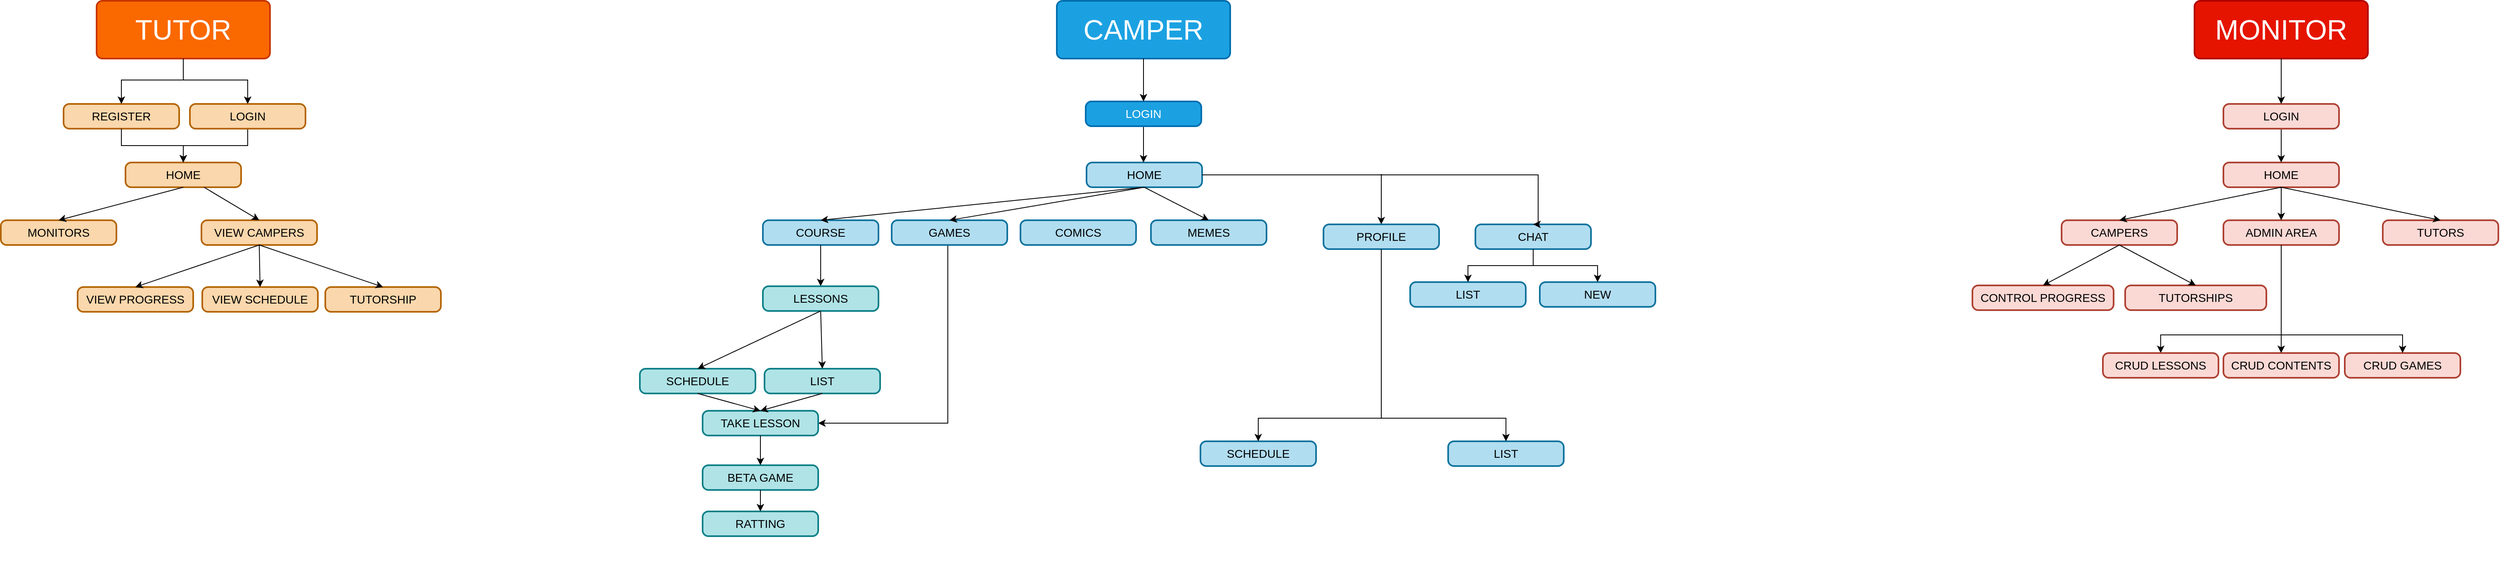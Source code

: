 <mxfile version="13.9.2" type="github">
  <diagram name="Page-1" id="edf60f1a-56cd-e834-aa8a-f176f3a09ee4">
    <mxGraphModel dx="2090" dy="1923" grid="0" gridSize="10" guides="1" tooltips="1" connect="1" arrows="1" fold="1" page="1" pageScale="1" pageWidth="1100" pageHeight="850" background="#ffffff" math="0" shadow="0">
      <root>
        <mxCell id="0" />
        <mxCell id="1" parent="0" />
        <mxCell id="YypiUaQU-NmCMD16whfk-33" value="" style="group" parent="1" vertex="1" connectable="0">
          <mxGeometry x="815" y="104" width="1378" height="706" as="geometry" />
        </mxCell>
        <mxCell id="gXM7lQSjL1Jpcok_i52--74" style="edgeStyle=none;rounded=0;orthogonalLoop=1;jettySize=auto;html=1;exitX=0.5;exitY=1;exitDx=0;exitDy=0;entryX=1;entryY=0.5;entryDx=0;entryDy=0;" parent="YypiUaQU-NmCMD16whfk-33" target="gXM7lQSjL1Jpcok_i52--70" edge="1">
          <mxGeometry relative="1" as="geometry">
            <mxPoint x="576" y="586" as="targetPoint" />
            <mxPoint x="373.0" y="296" as="sourcePoint" />
            <Array as="points">
              <mxPoint x="373" y="512" />
            </Array>
          </mxGeometry>
        </mxCell>
        <mxCell id="gXM7lQSjL1Jpcok_i52--50" value="&lt;span style=&quot;font-size: 14px&quot;&gt;GAMES&lt;/span&gt;" style="rounded=1;whiteSpace=wrap;html=1;absoluteArcSize=1;arcSize=14;strokeWidth=2;fillColor=#b1ddf0;strokeColor=#10739e;" parent="YypiUaQU-NmCMD16whfk-33" vertex="1">
          <mxGeometry x="305" y="266" width="140" height="30" as="geometry" />
        </mxCell>
        <mxCell id="gXM7lQSjL1Jpcok_i52--34" value="&lt;font style=&quot;font-size: 34px&quot;&gt;CAMPER&lt;/font&gt;" style="rounded=1;whiteSpace=wrap;html=1;absoluteArcSize=1;arcSize=14;strokeWidth=2;fillColor=#1ba1e2;strokeColor=#006EAF;fontColor=#ffffff;" parent="YypiUaQU-NmCMD16whfk-33" vertex="1">
          <mxGeometry x="505" width="210" height="70" as="geometry" />
        </mxCell>
        <mxCell id="gXM7lQSjL1Jpcok_i52--51" style="rounded=0;orthogonalLoop=1;jettySize=auto;elbow=vertical;html=1;exitX=0.5;exitY=1;exitDx=0;exitDy=0;entryX=0.5;entryY=0;entryDx=0;entryDy=0;" parent="YypiUaQU-NmCMD16whfk-33" source="gXM7lQSjL1Jpcok_i52--40" target="gXM7lQSjL1Jpcok_i52--50" edge="1">
          <mxGeometry relative="1" as="geometry" />
        </mxCell>
        <mxCell id="gXM7lQSjL1Jpcok_i52--54" style="edgeStyle=none;rounded=0;orthogonalLoop=1;jettySize=auto;html=1;entryX=0.5;entryY=0;entryDx=0;entryDy=0;" parent="YypiUaQU-NmCMD16whfk-33" target="gXM7lQSjL1Jpcok_i52--53" edge="1">
          <mxGeometry relative="1" as="geometry">
            <mxPoint x="898" y="210" as="sourcePoint" />
          </mxGeometry>
        </mxCell>
        <mxCell id="gXM7lQSjL1Jpcok_i52--40" value="&lt;span style=&quot;font-size: 14px&quot;&gt;HOME&lt;/span&gt;" style="rounded=1;whiteSpace=wrap;html=1;absoluteArcSize=1;arcSize=14;strokeWidth=2;verticalAlign=middle;fillColor=#b1ddf0;strokeColor=#10739e;" parent="YypiUaQU-NmCMD16whfk-33" vertex="1">
          <mxGeometry x="541" y="196" width="140" height="30" as="geometry" />
        </mxCell>
        <mxCell id="gXM7lQSjL1Jpcok_i52--43" value="&lt;span style=&quot;font-size: 14px&quot;&gt;MEMES&lt;/span&gt;" style="rounded=1;whiteSpace=wrap;html=1;absoluteArcSize=1;arcSize=14;strokeWidth=2;verticalAlign=middle;fillColor=#b1ddf0;strokeColor=#10739e;" parent="YypiUaQU-NmCMD16whfk-33" vertex="1">
          <mxGeometry x="619" y="266" width="140" height="30" as="geometry" />
        </mxCell>
        <mxCell id="gXM7lQSjL1Jpcok_i52--37" style="edgeStyle=none;rounded=0;orthogonalLoop=1;jettySize=auto;html=1;entryX=0.5;entryY=0;entryDx=0;entryDy=0;exitX=0.5;exitY=1;exitDx=0;exitDy=0;" parent="YypiUaQU-NmCMD16whfk-33" source="gXM7lQSjL1Jpcok_i52--40" target="gXM7lQSjL1Jpcok_i52--43" edge="1">
          <mxGeometry relative="1" as="geometry" />
        </mxCell>
        <mxCell id="gXM7lQSjL1Jpcok_i52--48" style="edgeStyle=elbowEdgeStyle;rounded=0;orthogonalLoop=1;jettySize=auto;elbow=vertical;html=1;exitX=0.5;exitY=1;exitDx=0;exitDy=0;" parent="YypiUaQU-NmCMD16whfk-33" source="gXM7lQSjL1Jpcok_i52--49" edge="1">
          <mxGeometry relative="1" as="geometry">
            <mxPoint x="610" y="196" as="targetPoint" />
          </mxGeometry>
        </mxCell>
        <mxCell id="gXM7lQSjL1Jpcok_i52--49" value="&lt;font style=&quot;font-size: 14px&quot;&gt;LOGIN&lt;/font&gt;" style="rounded=1;whiteSpace=wrap;html=1;absoluteArcSize=1;arcSize=14;strokeWidth=2;fillColor=#1ba1e2;strokeColor=#006EAF;fontColor=#ffffff;" parent="YypiUaQU-NmCMD16whfk-33" vertex="1">
          <mxGeometry x="540" y="122" width="140" height="30" as="geometry" />
        </mxCell>
        <mxCell id="gXM7lQSjL1Jpcok_i52--33" style="edgeStyle=elbowEdgeStyle;rounded=0;orthogonalLoop=1;jettySize=auto;elbow=vertical;html=1;exitX=0.5;exitY=1;exitDx=0;exitDy=0;" parent="YypiUaQU-NmCMD16whfk-33" source="gXM7lQSjL1Jpcok_i52--34" target="gXM7lQSjL1Jpcok_i52--49" edge="1">
          <mxGeometry relative="1" as="geometry">
            <Array as="points">
              <mxPoint x="690" y="96" />
              <mxPoint x="650" y="96" />
              <mxPoint x="640" y="96" />
            </Array>
          </mxGeometry>
        </mxCell>
        <mxCell id="gXM7lQSjL1Jpcok_i52--53" value="&lt;span style=&quot;font-size: 14px&quot;&gt;PROFILE&lt;/span&gt;" style="rounded=1;whiteSpace=wrap;html=1;absoluteArcSize=1;arcSize=14;strokeWidth=2;fillColor=#b1ddf0;strokeColor=#10739e;" parent="YypiUaQU-NmCMD16whfk-33" vertex="1">
          <mxGeometry x="828" y="271.0" width="140" height="30" as="geometry" />
        </mxCell>
        <mxCell id="gXM7lQSjL1Jpcok_i52--65" value="&lt;span style=&quot;font-size: 14px&quot;&gt;SCHEDULE&lt;/span&gt;" style="rounded=1;whiteSpace=wrap;html=1;absoluteArcSize=1;arcSize=14;strokeWidth=2;fillColor=#b0e3e6;strokeColor=#0e8088;" parent="YypiUaQU-NmCMD16whfk-33" vertex="1">
          <mxGeometry y="446" width="140" height="30" as="geometry" />
        </mxCell>
        <mxCell id="gXM7lQSjL1Jpcok_i52--66" value="&lt;span style=&quot;font-size: 14px&quot;&gt;LIST&lt;/span&gt;" style="rounded=1;whiteSpace=wrap;html=1;absoluteArcSize=1;arcSize=14;strokeWidth=2;fillColor=#b0e3e6;strokeColor=#0e8088;" parent="YypiUaQU-NmCMD16whfk-33" vertex="1">
          <mxGeometry x="151" y="446" width="140" height="30" as="geometry" />
        </mxCell>
        <mxCell id="gXM7lQSjL1Jpcok_i52--69" style="edgeStyle=none;rounded=0;orthogonalLoop=1;jettySize=auto;html=1;exitX=0.5;exitY=1;exitDx=0;exitDy=0;entryX=0.5;entryY=0;entryDx=0;entryDy=0;" parent="YypiUaQU-NmCMD16whfk-33" source="gXM7lQSjL1Jpcok_i52--87" target="gXM7lQSjL1Jpcok_i52--66" edge="1">
          <mxGeometry relative="1" as="geometry" />
        </mxCell>
        <mxCell id="gXM7lQSjL1Jpcok_i52--67" value="&lt;span style=&quot;font-size: 14px&quot;&gt;COURSE&lt;/span&gt;" style="rounded=1;whiteSpace=wrap;html=1;absoluteArcSize=1;arcSize=14;strokeWidth=2;verticalAlign=middle;fillColor=#b1ddf0;strokeColor=#10739e;" parent="YypiUaQU-NmCMD16whfk-33" vertex="1">
          <mxGeometry x="149" y="266" width="140" height="30" as="geometry" />
        </mxCell>
        <mxCell id="gXM7lQSjL1Jpcok_i52--68" style="edgeStyle=none;rounded=0;orthogonalLoop=1;jettySize=auto;html=1;exitX=0.5;exitY=1;exitDx=0;exitDy=0;entryX=0.5;entryY=0;entryDx=0;entryDy=0;" parent="YypiUaQU-NmCMD16whfk-33" source="gXM7lQSjL1Jpcok_i52--40" target="gXM7lQSjL1Jpcok_i52--67" edge="1">
          <mxGeometry relative="1" as="geometry" />
        </mxCell>
        <mxCell id="gXM7lQSjL1Jpcok_i52--70" value="&lt;span style=&quot;font-size: 14px&quot;&gt;TAKE LESSON&lt;/span&gt;" style="rounded=1;whiteSpace=wrap;html=1;absoluteArcSize=1;arcSize=14;strokeWidth=2;fillColor=#b0e3e6;strokeColor=#0e8088;" parent="YypiUaQU-NmCMD16whfk-33" vertex="1">
          <mxGeometry x="76" y="497" width="140" height="30" as="geometry" />
        </mxCell>
        <mxCell id="gXM7lQSjL1Jpcok_i52--71" style="edgeStyle=none;rounded=0;orthogonalLoop=1;jettySize=auto;html=1;exitX=0.5;exitY=1;exitDx=0;exitDy=0;entryX=0.5;entryY=0;entryDx=0;entryDy=0;" parent="YypiUaQU-NmCMD16whfk-33" source="gXM7lQSjL1Jpcok_i52--65" target="gXM7lQSjL1Jpcok_i52--70" edge="1">
          <mxGeometry relative="1" as="geometry" />
        </mxCell>
        <mxCell id="gXM7lQSjL1Jpcok_i52--72" style="edgeStyle=none;rounded=0;orthogonalLoop=1;jettySize=auto;html=1;exitX=0.5;exitY=1;exitDx=0;exitDy=0;entryX=0.5;entryY=0;entryDx=0;entryDy=0;" parent="YypiUaQU-NmCMD16whfk-33" source="gXM7lQSjL1Jpcok_i52--66" target="gXM7lQSjL1Jpcok_i52--70" edge="1">
          <mxGeometry relative="1" as="geometry" />
        </mxCell>
        <mxCell id="gXM7lQSjL1Jpcok_i52--77" value="&lt;span style=&quot;font-size: 14px&quot;&gt;BETA GAME&lt;/span&gt;" style="rounded=1;whiteSpace=wrap;html=1;absoluteArcSize=1;arcSize=14;strokeWidth=2;fillColor=#b0e3e6;strokeColor=#0e8088;" parent="YypiUaQU-NmCMD16whfk-33" vertex="1">
          <mxGeometry x="76" y="563" width="140" height="30" as="geometry" />
        </mxCell>
        <mxCell id="gXM7lQSjL1Jpcok_i52--78" style="edgeStyle=none;rounded=0;orthogonalLoop=1;jettySize=auto;html=1;exitX=0.5;exitY=1;exitDx=0;exitDy=0;entryX=0.5;entryY=0;entryDx=0;entryDy=0;" parent="YypiUaQU-NmCMD16whfk-33" source="gXM7lQSjL1Jpcok_i52--70" target="gXM7lQSjL1Jpcok_i52--77" edge="1">
          <mxGeometry relative="1" as="geometry" />
        </mxCell>
        <mxCell id="gXM7lQSjL1Jpcok_i52--79" value="&lt;span style=&quot;font-size: 14px&quot;&gt;RATTING&lt;/span&gt;" style="rounded=1;whiteSpace=wrap;html=1;absoluteArcSize=1;arcSize=14;strokeWidth=2;fillColor=#b0e3e6;strokeColor=#0e8088;" parent="YypiUaQU-NmCMD16whfk-33" vertex="1">
          <mxGeometry x="76" y="619" width="140" height="30" as="geometry" />
        </mxCell>
        <mxCell id="gXM7lQSjL1Jpcok_i52--80" style="edgeStyle=none;rounded=0;orthogonalLoop=1;jettySize=auto;html=1;exitX=0.5;exitY=1;exitDx=0;exitDy=0;entryX=0.5;entryY=0;entryDx=0;entryDy=0;" parent="YypiUaQU-NmCMD16whfk-33" source="gXM7lQSjL1Jpcok_i52--77" target="gXM7lQSjL1Jpcok_i52--79" edge="1">
          <mxGeometry relative="1" as="geometry" />
        </mxCell>
        <mxCell id="gXM7lQSjL1Jpcok_i52--88" value="" style="edgeStyle=none;rounded=0;orthogonalLoop=1;jettySize=auto;html=1;" parent="YypiUaQU-NmCMD16whfk-33" source="gXM7lQSjL1Jpcok_i52--67" target="gXM7lQSjL1Jpcok_i52--87" edge="1">
          <mxGeometry relative="1" as="geometry" />
        </mxCell>
        <mxCell id="gXM7lQSjL1Jpcok_i52--87" value="&lt;span style=&quot;font-size: 14px&quot;&gt;LESSONS&lt;/span&gt;" style="rounded=1;whiteSpace=wrap;html=1;absoluteArcSize=1;arcSize=14;strokeWidth=2;verticalAlign=middle;fillColor=#b0e3e6;strokeColor=#0e8088;" parent="YypiUaQU-NmCMD16whfk-33" vertex="1">
          <mxGeometry x="149" y="346" width="140" height="30" as="geometry" />
        </mxCell>
        <mxCell id="gXM7lQSjL1Jpcok_i52--64" style="edgeStyle=none;rounded=0;orthogonalLoop=1;jettySize=auto;html=1;exitX=0.5;exitY=1;exitDx=0;exitDy=0;entryX=0.5;entryY=0;entryDx=0;entryDy=0;" parent="YypiUaQU-NmCMD16whfk-33" source="gXM7lQSjL1Jpcok_i52--87" target="gXM7lQSjL1Jpcok_i52--65" edge="1">
          <mxGeometry relative="1" as="geometry">
            <mxPoint x="309" y="346" as="targetPoint" />
          </mxGeometry>
        </mxCell>
        <mxCell id="gXM7lQSjL1Jpcok_i52--94" value="&lt;span style=&quot;font-size: 14px&quot;&gt;COMICS&lt;/span&gt;" style="rounded=1;whiteSpace=wrap;html=1;absoluteArcSize=1;arcSize=14;strokeWidth=2;fillColor=#b1ddf0;strokeColor=#10739e;" parent="YypiUaQU-NmCMD16whfk-33" vertex="1">
          <mxGeometry x="461" y="266" width="140" height="30" as="geometry" />
        </mxCell>
        <mxCell id="gXM7lQSjL1Jpcok_i52--111" value="&lt;span style=&quot;font-size: 14px&quot;&gt;CHAT&lt;/span&gt;" style="rounded=1;whiteSpace=wrap;html=1;absoluteArcSize=1;arcSize=14;strokeWidth=2;verticalAlign=middle;fillColor=#b1ddf0;strokeColor=#10739e;" parent="YypiUaQU-NmCMD16whfk-33" vertex="1">
          <mxGeometry x="1012" y="271.0" width="140" height="30" as="geometry" />
        </mxCell>
        <mxCell id="gXM7lQSjL1Jpcok_i52--112" style="edgeStyle=orthogonalEdgeStyle;rounded=0;orthogonalLoop=1;jettySize=auto;html=1;exitX=1;exitY=0.5;exitDx=0;exitDy=0;entryX=0.5;entryY=0;entryDx=0;entryDy=0;" parent="YypiUaQU-NmCMD16whfk-33" source="gXM7lQSjL1Jpcok_i52--40" target="gXM7lQSjL1Jpcok_i52--111" edge="1">
          <mxGeometry relative="1" as="geometry">
            <Array as="points">
              <mxPoint x="1088" y="211" />
              <mxPoint x="1088" y="271" />
            </Array>
          </mxGeometry>
        </mxCell>
        <mxCell id="gXM7lQSjL1Jpcok_i52--115" value="&lt;span style=&quot;font-size: 14px&quot;&gt;LIST&lt;/span&gt;" style="rounded=1;whiteSpace=wrap;html=1;absoluteArcSize=1;arcSize=14;strokeWidth=2;fillColor=#b1ddf0;strokeColor=#10739e;" parent="YypiUaQU-NmCMD16whfk-33" vertex="1">
          <mxGeometry x="933" y="341" width="140" height="30" as="geometry" />
        </mxCell>
        <mxCell id="gXM7lQSjL1Jpcok_i52--122" style="edgeStyle=orthogonalEdgeStyle;rounded=0;orthogonalLoop=1;jettySize=auto;html=1;exitX=0.5;exitY=1;exitDx=0;exitDy=0;entryX=0.5;entryY=0;entryDx=0;entryDy=0;" parent="YypiUaQU-NmCMD16whfk-33" source="gXM7lQSjL1Jpcok_i52--111" target="gXM7lQSjL1Jpcok_i52--115" edge="1">
          <mxGeometry relative="1" as="geometry" />
        </mxCell>
        <mxCell id="gXM7lQSjL1Jpcok_i52--116" value="&lt;span style=&quot;font-size: 14px&quot;&gt;NEW&lt;/span&gt;" style="rounded=1;whiteSpace=wrap;html=1;absoluteArcSize=1;arcSize=14;strokeWidth=2;fillColor=#b1ddf0;strokeColor=#10739e;" parent="YypiUaQU-NmCMD16whfk-33" vertex="1">
          <mxGeometry x="1090" y="341" width="140" height="30" as="geometry" />
        </mxCell>
        <mxCell id="gXM7lQSjL1Jpcok_i52--123" style="edgeStyle=orthogonalEdgeStyle;rounded=0;orthogonalLoop=1;jettySize=auto;html=1;exitX=0.5;exitY=1;exitDx=0;exitDy=0;entryX=0.5;entryY=0;entryDx=0;entryDy=0;" parent="YypiUaQU-NmCMD16whfk-33" source="gXM7lQSjL1Jpcok_i52--111" target="gXM7lQSjL1Jpcok_i52--116" edge="1">
          <mxGeometry relative="1" as="geometry" />
        </mxCell>
        <mxCell id="kyfAYZM5BdH2XVyo6rza-8" value="&lt;span style=&quot;font-size: 14px&quot;&gt;SCHEDULE&lt;/span&gt;" style="rounded=1;whiteSpace=wrap;html=1;absoluteArcSize=1;arcSize=14;strokeWidth=2;fillColor=#b1ddf0;strokeColor=#10739e;" parent="YypiUaQU-NmCMD16whfk-33" vertex="1">
          <mxGeometry x="679" y="534" width="140" height="30" as="geometry" />
        </mxCell>
        <mxCell id="kyfAYZM5BdH2XVyo6rza-1" style="edgeStyle=orthogonalEdgeStyle;rounded=0;orthogonalLoop=1;jettySize=auto;html=1;exitX=0.5;exitY=1;exitDx=0;exitDy=0;entryX=0.5;entryY=0;entryDx=0;entryDy=0;" parent="YypiUaQU-NmCMD16whfk-33" source="gXM7lQSjL1Jpcok_i52--53" target="kyfAYZM5BdH2XVyo6rza-8" edge="1">
          <mxGeometry relative="1" as="geometry">
            <mxPoint x="842" y="444" as="targetPoint" />
            <Array as="points">
              <mxPoint x="898" y="506" />
              <mxPoint x="749" y="506" />
            </Array>
          </mxGeometry>
        </mxCell>
        <mxCell id="kyfAYZM5BdH2XVyo6rza-9" value="&lt;span style=&quot;font-size: 14px&quot;&gt;LIST&lt;/span&gt;" style="rounded=1;whiteSpace=wrap;html=1;absoluteArcSize=1;arcSize=14;strokeWidth=2;fillColor=#b1ddf0;strokeColor=#10739e;" parent="YypiUaQU-NmCMD16whfk-33" vertex="1">
          <mxGeometry x="979" y="534" width="140" height="30" as="geometry" />
        </mxCell>
        <mxCell id="kyfAYZM5BdH2XVyo6rza-12" style="edgeStyle=orthogonalEdgeStyle;rounded=0;orthogonalLoop=1;jettySize=auto;html=1;exitX=0.5;exitY=1;exitDx=0;exitDy=0;entryX=0.5;entryY=0;entryDx=0;entryDy=0;" parent="YypiUaQU-NmCMD16whfk-33" source="gXM7lQSjL1Jpcok_i52--53" edge="1">
          <mxGeometry relative="1" as="geometry">
            <Array as="points">
              <mxPoint x="898" y="506" />
              <mxPoint x="1049" y="506" />
            </Array>
            <mxPoint x="1049" y="534" as="targetPoint" />
          </mxGeometry>
        </mxCell>
        <mxCell id="YypiUaQU-NmCMD16whfk-34" value="" style="group" parent="1" vertex="1" connectable="0">
          <mxGeometry x="41" y="104" width="440" height="377" as="geometry" />
        </mxCell>
        <mxCell id="gXM7lQSjL1Jpcok_i52--10" value="&lt;font style=&quot;font-size: 34px&quot;&gt;TUTOR&lt;/font&gt;" style="rounded=1;whiteSpace=wrap;html=1;absoluteArcSize=1;arcSize=14;strokeWidth=2;fillColor=#fa6800;strokeColor=#C73500;fontColor=#ffffff;" parent="YypiUaQU-NmCMD16whfk-34" vertex="1">
          <mxGeometry x="116" width="210" height="70" as="geometry" />
        </mxCell>
        <mxCell id="gXM7lQSjL1Jpcok_i52--12" value="&lt;font style=&quot;font-size: 14px&quot;&gt;REGISTER&lt;/font&gt;" style="rounded=1;whiteSpace=wrap;html=1;absoluteArcSize=1;arcSize=14;strokeWidth=2;fillColor=#fad7ac;strokeColor=#b46504;" parent="YypiUaQU-NmCMD16whfk-34" vertex="1">
          <mxGeometry x="76" y="125" width="140" height="30" as="geometry" />
        </mxCell>
        <mxCell id="gXM7lQSjL1Jpcok_i52--11" style="edgeStyle=elbowEdgeStyle;rounded=0;orthogonalLoop=1;jettySize=auto;html=1;exitX=0.5;exitY=1;exitDx=0;exitDy=0;entryX=0.5;entryY=0;entryDx=0;entryDy=0;elbow=vertical;" parent="YypiUaQU-NmCMD16whfk-34" source="gXM7lQSjL1Jpcok_i52--10" target="gXM7lQSjL1Jpcok_i52--12" edge="1">
          <mxGeometry relative="1" as="geometry">
            <mxPoint x="221" y="126" as="targetPoint" />
            <Array as="points">
              <mxPoint x="286" y="96" />
            </Array>
          </mxGeometry>
        </mxCell>
        <mxCell id="gXM7lQSjL1Jpcok_i52--14" value="&lt;span style=&quot;font-size: 14px&quot;&gt;HOME&lt;/span&gt;" style="rounded=1;whiteSpace=wrap;html=1;absoluteArcSize=1;arcSize=14;strokeWidth=2;verticalAlign=middle;fillColor=#fad7ac;strokeColor=#b46504;" parent="YypiUaQU-NmCMD16whfk-34" vertex="1">
          <mxGeometry x="151" y="196" width="140" height="30" as="geometry" />
        </mxCell>
        <mxCell id="gXM7lQSjL1Jpcok_i52--30" style="edgeStyle=elbowEdgeStyle;rounded=0;orthogonalLoop=1;jettySize=auto;elbow=vertical;html=1;exitX=0.5;exitY=1;exitDx=0;exitDy=0;entryX=0.5;entryY=0;entryDx=0;entryDy=0;" parent="YypiUaQU-NmCMD16whfk-34" source="gXM7lQSjL1Jpcok_i52--12" target="gXM7lQSjL1Jpcok_i52--14" edge="1">
          <mxGeometry relative="1" as="geometry" />
        </mxCell>
        <mxCell id="gXM7lQSjL1Jpcok_i52--15" value="&lt;span style=&quot;font-size: 14px&quot;&gt;VIEW CAMPERS&lt;/span&gt;" style="rounded=1;whiteSpace=wrap;html=1;absoluteArcSize=1;arcSize=14;strokeWidth=2;verticalAlign=middle;fillColor=#fad7ac;strokeColor=#b46504;" parent="YypiUaQU-NmCMD16whfk-34" vertex="1">
          <mxGeometry x="243" y="266" width="140" height="30" as="geometry" />
        </mxCell>
        <mxCell id="gXM7lQSjL1Jpcok_i52--20" style="edgeStyle=none;rounded=0;orthogonalLoop=1;jettySize=auto;html=1;entryX=0.5;entryY=0;entryDx=0;entryDy=0;" parent="YypiUaQU-NmCMD16whfk-34" source="gXM7lQSjL1Jpcok_i52--14" target="gXM7lQSjL1Jpcok_i52--15" edge="1">
          <mxGeometry relative="1" as="geometry" />
        </mxCell>
        <mxCell id="gXM7lQSjL1Jpcok_i52--16" value="&lt;span style=&quot;font-size: 14px&quot;&gt;MONITORS&lt;/span&gt;" style="rounded=1;whiteSpace=wrap;html=1;absoluteArcSize=1;arcSize=14;strokeWidth=2;fillColor=#fad7ac;strokeColor=#b46504;" parent="YypiUaQU-NmCMD16whfk-34" vertex="1">
          <mxGeometry y="266" width="140" height="30" as="geometry" />
        </mxCell>
        <mxCell id="gXM7lQSjL1Jpcok_i52--21" style="edgeStyle=none;rounded=0;orthogonalLoop=1;jettySize=auto;html=1;exitX=0.5;exitY=1;exitDx=0;exitDy=0;entryX=0.5;entryY=0;entryDx=0;entryDy=0;" parent="YypiUaQU-NmCMD16whfk-34" source="gXM7lQSjL1Jpcok_i52--14" target="gXM7lQSjL1Jpcok_i52--16" edge="1">
          <mxGeometry relative="1" as="geometry" />
        </mxCell>
        <mxCell id="gXM7lQSjL1Jpcok_i52--24" value="&lt;span style=&quot;font-size: 14px&quot;&gt;VIEW PROGRESS&lt;/span&gt;" style="rounded=1;whiteSpace=wrap;html=1;absoluteArcSize=1;arcSize=14;strokeWidth=2;verticalAlign=middle;fillColor=#fad7ac;strokeColor=#b46504;" parent="YypiUaQU-NmCMD16whfk-34" vertex="1">
          <mxGeometry x="93" y="347" width="140" height="30" as="geometry" />
        </mxCell>
        <mxCell id="gXM7lQSjL1Jpcok_i52--23" style="edgeStyle=none;rounded=0;orthogonalLoop=1;jettySize=auto;html=1;entryX=0.5;entryY=0;entryDx=0;entryDy=0;exitX=0.5;exitY=1;exitDx=0;exitDy=0;" parent="YypiUaQU-NmCMD16whfk-34" source="gXM7lQSjL1Jpcok_i52--15" target="gXM7lQSjL1Jpcok_i52--24" edge="1">
          <mxGeometry relative="1" as="geometry">
            <mxPoint x="221" y="346" as="targetPoint" />
          </mxGeometry>
        </mxCell>
        <mxCell id="gXM7lQSjL1Jpcok_i52--25" value="&lt;span style=&quot;font-size: 14px&quot;&gt;TUTORSHIP&lt;/span&gt;" style="rounded=1;whiteSpace=wrap;html=1;absoluteArcSize=1;arcSize=14;strokeWidth=2;verticalAlign=middle;fillColor=#fad7ac;strokeColor=#b46504;" parent="YypiUaQU-NmCMD16whfk-34" vertex="1">
          <mxGeometry x="393" y="347" width="140" height="30" as="geometry" />
        </mxCell>
        <mxCell id="gXM7lQSjL1Jpcok_i52--26" style="edgeStyle=none;rounded=0;orthogonalLoop=1;jettySize=auto;html=1;exitX=0.5;exitY=1;exitDx=0;exitDy=0;entryX=0.5;entryY=0;entryDx=0;entryDy=0;" parent="YypiUaQU-NmCMD16whfk-34" source="gXM7lQSjL1Jpcok_i52--15" target="gXM7lQSjL1Jpcok_i52--25" edge="1">
          <mxGeometry relative="1" as="geometry" />
        </mxCell>
        <mxCell id="gXM7lQSjL1Jpcok_i52--31" style="edgeStyle=elbowEdgeStyle;rounded=0;orthogonalLoop=1;jettySize=auto;elbow=vertical;html=1;exitX=0.5;exitY=1;exitDx=0;exitDy=0;entryX=0.5;entryY=0;entryDx=0;entryDy=0;" parent="YypiUaQU-NmCMD16whfk-34" source="gXM7lQSjL1Jpcok_i52--28" target="gXM7lQSjL1Jpcok_i52--14" edge="1">
          <mxGeometry relative="1" as="geometry">
            <mxPoint x="219" y="196" as="targetPoint" />
          </mxGeometry>
        </mxCell>
        <mxCell id="gXM7lQSjL1Jpcok_i52--28" value="&lt;font style=&quot;font-size: 14px&quot;&gt;LOGIN&lt;/font&gt;" style="rounded=1;whiteSpace=wrap;html=1;absoluteArcSize=1;arcSize=14;strokeWidth=2;fillColor=#fad7ac;strokeColor=#b46504;" parent="YypiUaQU-NmCMD16whfk-34" vertex="1">
          <mxGeometry x="229" y="125" width="140" height="30" as="geometry" />
        </mxCell>
        <mxCell id="gXM7lQSjL1Jpcok_i52--29" style="edgeStyle=elbowEdgeStyle;rounded=0;orthogonalLoop=1;jettySize=auto;elbow=vertical;html=1;exitX=0.5;exitY=1;exitDx=0;exitDy=0;" parent="YypiUaQU-NmCMD16whfk-34" source="gXM7lQSjL1Jpcok_i52--10" target="gXM7lQSjL1Jpcok_i52--28" edge="1">
          <mxGeometry relative="1" as="geometry">
            <Array as="points">
              <mxPoint x="299" y="96" />
              <mxPoint x="259" y="96" />
              <mxPoint x="249" y="96" />
            </Array>
          </mxGeometry>
        </mxCell>
        <mxCell id="gXM7lQSjL1Jpcok_i52--56" value="&lt;span style=&quot;font-size: 14px&quot;&gt;VIEW SCHEDULE&lt;/span&gt;" style="rounded=1;whiteSpace=wrap;html=1;absoluteArcSize=1;arcSize=14;strokeWidth=2;verticalAlign=middle;fillColor=#fad7ac;strokeColor=#b46504;" parent="YypiUaQU-NmCMD16whfk-34" vertex="1">
          <mxGeometry x="244" y="347" width="140" height="30" as="geometry" />
        </mxCell>
        <mxCell id="gXM7lQSjL1Jpcok_i52--63" style="edgeStyle=none;rounded=0;orthogonalLoop=1;jettySize=auto;html=1;exitX=0.5;exitY=1;exitDx=0;exitDy=0;entryX=0.5;entryY=0;entryDx=0;entryDy=0;" parent="YypiUaQU-NmCMD16whfk-34" source="gXM7lQSjL1Jpcok_i52--15" target="gXM7lQSjL1Jpcok_i52--56" edge="1">
          <mxGeometry relative="1" as="geometry" />
        </mxCell>
        <mxCell id="YypiUaQU-NmCMD16whfk-35" value="" style="group" parent="1" vertex="1" connectable="0">
          <mxGeometry x="2429.0" y="104" width="637.0" height="457" as="geometry" />
        </mxCell>
        <mxCell id="YypiUaQU-NmCMD16whfk-3" value="&lt;span style=&quot;font-size: 34px&quot;&gt;MONITOR&lt;/span&gt;" style="rounded=1;whiteSpace=wrap;html=1;absoluteArcSize=1;arcSize=14;strokeWidth=2;fillColor=#e51400;strokeColor=#B20000;fontColor=#ffffff;" parent="YypiUaQU-NmCMD16whfk-35" vertex="1">
          <mxGeometry x="269.0" width="210" height="70" as="geometry" />
        </mxCell>
        <mxCell id="YypiUaQU-NmCMD16whfk-9" value="&lt;span style=&quot;font-size: 14px&quot;&gt;HOME&lt;/span&gt;" style="rounded=1;whiteSpace=wrap;html=1;absoluteArcSize=1;arcSize=14;strokeWidth=2;verticalAlign=middle;fillColor=#fad9d5;strokeColor=#ae4132;" parent="YypiUaQU-NmCMD16whfk-35" vertex="1">
          <mxGeometry x="304.0" y="196" width="140" height="30" as="geometry" />
        </mxCell>
        <mxCell id="YypiUaQU-NmCMD16whfk-32" style="edgeStyle=elbowEdgeStyle;rounded=0;orthogonalLoop=1;jettySize=auto;elbow=vertical;html=1;entryX=0.5;entryY=0;entryDx=0;entryDy=0;" parent="YypiUaQU-NmCMD16whfk-35" target="YypiUaQU-NmCMD16whfk-28" edge="1">
          <mxGeometry relative="1" as="geometry">
            <mxPoint x="374.0" y="302" as="sourcePoint" />
            <Array as="points">
              <mxPoint x="303.0" y="405" />
            </Array>
          </mxGeometry>
        </mxCell>
        <mxCell id="YypiUaQU-NmCMD16whfk-13" value="&lt;span style=&quot;font-size: 14px&quot;&gt;ADMIN AREA&lt;/span&gt;" style="rounded=1;whiteSpace=wrap;html=1;absoluteArcSize=1;arcSize=14;strokeWidth=2;verticalAlign=middle;fillColor=#fad9d5;strokeColor=#ae4132;" parent="YypiUaQU-NmCMD16whfk-35" vertex="1">
          <mxGeometry x="304.0" y="266" width="140" height="30" as="geometry" />
        </mxCell>
        <mxCell id="YypiUaQU-NmCMD16whfk-6" style="edgeStyle=none;rounded=0;orthogonalLoop=1;jettySize=auto;html=1;entryX=0.5;entryY=0;entryDx=0;entryDy=0;" parent="YypiUaQU-NmCMD16whfk-35" source="YypiUaQU-NmCMD16whfk-9" target="YypiUaQU-NmCMD16whfk-13" edge="1">
          <mxGeometry relative="1" as="geometry" />
        </mxCell>
        <mxCell id="YypiUaQU-NmCMD16whfk-14" value="&lt;span style=&quot;font-size: 14px&quot;&gt;CAMPERS&lt;/span&gt;" style="rounded=1;whiteSpace=wrap;html=1;absoluteArcSize=1;arcSize=14;strokeWidth=2;fillColor=#fad9d5;strokeColor=#ae4132;" parent="YypiUaQU-NmCMD16whfk-35" vertex="1">
          <mxGeometry x="108" y="266" width="140" height="30" as="geometry" />
        </mxCell>
        <mxCell id="YypiUaQU-NmCMD16whfk-7" style="edgeStyle=none;rounded=0;orthogonalLoop=1;jettySize=auto;html=1;exitX=0.5;exitY=1;exitDx=0;exitDy=0;entryX=0.5;entryY=0;entryDx=0;entryDy=0;" parent="YypiUaQU-NmCMD16whfk-35" source="YypiUaQU-NmCMD16whfk-9" target="YypiUaQU-NmCMD16whfk-14" edge="1">
          <mxGeometry relative="1" as="geometry" />
        </mxCell>
        <mxCell id="YypiUaQU-NmCMD16whfk-15" value="&lt;span style=&quot;font-size: 14px&quot;&gt;TUTORS&lt;/span&gt;" style="rounded=1;whiteSpace=wrap;html=1;absoluteArcSize=1;arcSize=14;strokeWidth=2;fillColor=#fad9d5;strokeColor=#ae4132;" parent="YypiUaQU-NmCMD16whfk-35" vertex="1">
          <mxGeometry x="497.0" y="266" width="140" height="30" as="geometry" />
        </mxCell>
        <mxCell id="YypiUaQU-NmCMD16whfk-8" style="edgeStyle=none;rounded=0;orthogonalLoop=1;jettySize=auto;html=1;exitX=0.5;exitY=1;exitDx=0;exitDy=0;entryX=0.5;entryY=0;entryDx=0;entryDy=0;" parent="YypiUaQU-NmCMD16whfk-35" source="YypiUaQU-NmCMD16whfk-9" target="YypiUaQU-NmCMD16whfk-15" edge="1">
          <mxGeometry relative="1" as="geometry" />
        </mxCell>
        <mxCell id="YypiUaQU-NmCMD16whfk-18" style="edgeStyle=elbowEdgeStyle;rounded=0;orthogonalLoop=1;jettySize=auto;elbow=vertical;html=1;exitX=0.5;exitY=1;exitDx=0;exitDy=0;entryX=0.5;entryY=0;entryDx=0;entryDy=0;" parent="YypiUaQU-NmCMD16whfk-35" source="YypiUaQU-NmCMD16whfk-19" target="YypiUaQU-NmCMD16whfk-9" edge="1">
          <mxGeometry relative="1" as="geometry">
            <mxPoint x="372.0" y="196" as="targetPoint" />
          </mxGeometry>
        </mxCell>
        <mxCell id="YypiUaQU-NmCMD16whfk-19" value="&lt;font style=&quot;font-size: 14px&quot;&gt;LOGIN&lt;/font&gt;" style="rounded=1;whiteSpace=wrap;html=1;absoluteArcSize=1;arcSize=14;strokeWidth=2;fillColor=#fad9d5;strokeColor=#ae4132;" parent="YypiUaQU-NmCMD16whfk-35" vertex="1">
          <mxGeometry x="304" y="125" width="140" height="30" as="geometry" />
        </mxCell>
        <mxCell id="YypiUaQU-NmCMD16whfk-2" style="edgeStyle=elbowEdgeStyle;rounded=0;orthogonalLoop=1;jettySize=auto;elbow=vertical;html=1;exitX=0.5;exitY=1;exitDx=0;exitDy=0;" parent="YypiUaQU-NmCMD16whfk-35" source="YypiUaQU-NmCMD16whfk-3" target="YypiUaQU-NmCMD16whfk-19" edge="1">
          <mxGeometry relative="1" as="geometry">
            <Array as="points">
              <mxPoint x="452.0" y="96" />
              <mxPoint x="412.0" y="96" />
              <mxPoint x="402.0" y="96" />
            </Array>
          </mxGeometry>
        </mxCell>
        <mxCell id="YypiUaQU-NmCMD16whfk-22" value="&lt;span style=&quot;font-size: 14px&quot;&gt;TUTORSHIPS&lt;/span&gt;" style="rounded=1;whiteSpace=wrap;html=1;absoluteArcSize=1;arcSize=14;strokeWidth=2;verticalAlign=middle;fillColor=#fad9d5;strokeColor=#ae4132;" parent="YypiUaQU-NmCMD16whfk-35" vertex="1">
          <mxGeometry x="185" y="345" width="171" height="30" as="geometry" />
        </mxCell>
        <mxCell id="YypiUaQU-NmCMD16whfk-11" style="edgeStyle=none;rounded=0;orthogonalLoop=1;jettySize=auto;html=1;exitX=0.5;exitY=1;exitDx=0;exitDy=0;entryX=0.5;entryY=0;entryDx=0;entryDy=0;" parent="YypiUaQU-NmCMD16whfk-35" source="YypiUaQU-NmCMD16whfk-14" target="YypiUaQU-NmCMD16whfk-22" edge="1">
          <mxGeometry relative="1" as="geometry">
            <mxPoint x="273.0" y="296" as="sourcePoint" />
            <mxPoint x="342.0" y="347.0" as="targetPoint" />
          </mxGeometry>
        </mxCell>
        <mxCell id="YypiUaQU-NmCMD16whfk-29" value="" style="group" parent="YypiUaQU-NmCMD16whfk-35" vertex="1" connectable="0">
          <mxGeometry x="158.0" y="427" width="433" height="30" as="geometry" />
        </mxCell>
        <mxCell id="YypiUaQU-NmCMD16whfk-25" value="&lt;span style=&quot;font-size: 14px&quot;&gt;CRUD&amp;nbsp;&lt;/span&gt;&lt;span style=&quot;font-size: 14px&quot;&gt;GAMES&lt;/span&gt;" style="rounded=1;whiteSpace=wrap;html=1;absoluteArcSize=1;arcSize=14;strokeWidth=2;verticalAlign=middle;fillColor=#fad9d5;strokeColor=#ae4132;" parent="YypiUaQU-NmCMD16whfk-29" vertex="1">
          <mxGeometry x="293" width="140" height="30" as="geometry" />
        </mxCell>
        <mxCell id="YypiUaQU-NmCMD16whfk-27" value="&lt;span style=&quot;font-size: 14px&quot;&gt;CRUD CONTENTS&lt;/span&gt;" style="rounded=1;whiteSpace=wrap;html=1;absoluteArcSize=1;arcSize=14;strokeWidth=2;verticalAlign=middle;fillColor=#fad9d5;strokeColor=#ae4132;" parent="YypiUaQU-NmCMD16whfk-29" vertex="1">
          <mxGeometry x="146" width="140" height="30" as="geometry" />
        </mxCell>
        <mxCell id="YypiUaQU-NmCMD16whfk-28" value="&lt;span style=&quot;font-size: 14px&quot;&gt;CRUD LESSONS&lt;/span&gt;" style="rounded=1;whiteSpace=wrap;html=1;absoluteArcSize=1;arcSize=14;strokeWidth=2;verticalAlign=middle;fillColor=#fad9d5;strokeColor=#ae4132;" parent="YypiUaQU-NmCMD16whfk-29" vertex="1">
          <mxGeometry width="140" height="30" as="geometry" />
        </mxCell>
        <mxCell id="YypiUaQU-NmCMD16whfk-31" style="edgeStyle=elbowEdgeStyle;rounded=0;orthogonalLoop=1;jettySize=auto;elbow=vertical;html=1;exitX=0.5;exitY=1;exitDx=0;exitDy=0;" parent="YypiUaQU-NmCMD16whfk-35" source="YypiUaQU-NmCMD16whfk-13" target="YypiUaQU-NmCMD16whfk-25" edge="1">
          <mxGeometry relative="1" as="geometry">
            <Array as="points">
              <mxPoint x="440.0" y="405" />
            </Array>
          </mxGeometry>
        </mxCell>
        <mxCell id="YypiUaQU-NmCMD16whfk-20" value="&lt;span style=&quot;font-size: 14px&quot;&gt;CONTROL PROGRESS&lt;/span&gt;" style="rounded=1;whiteSpace=wrap;html=1;absoluteArcSize=1;arcSize=14;strokeWidth=2;verticalAlign=middle;fillColor=#fad9d5;strokeColor=#ae4132;" parent="YypiUaQU-NmCMD16whfk-35" vertex="1">
          <mxGeometry y="345.0" width="171" height="30" as="geometry" />
        </mxCell>
        <mxCell id="YypiUaQU-NmCMD16whfk-12" style="edgeStyle=none;rounded=0;orthogonalLoop=1;jettySize=auto;html=1;exitX=0.5;exitY=1;exitDx=0;exitDy=0;entryX=0.5;entryY=0;entryDx=0;entryDy=0;" parent="YypiUaQU-NmCMD16whfk-35" source="YypiUaQU-NmCMD16whfk-14" target="YypiUaQU-NmCMD16whfk-20" edge="1">
          <mxGeometry relative="1" as="geometry">
            <mxPoint x="223.0" y="296" as="sourcePoint" />
          </mxGeometry>
        </mxCell>
        <mxCell id="YypiUaQU-NmCMD16whfk-30" style="edgeStyle=elbowEdgeStyle;rounded=0;orthogonalLoop=1;jettySize=auto;html=1;exitX=0.5;exitY=1;exitDx=0;exitDy=0;elbow=vertical;" parent="YypiUaQU-NmCMD16whfk-35" source="YypiUaQU-NmCMD16whfk-13" target="YypiUaQU-NmCMD16whfk-27" edge="1">
          <mxGeometry relative="1" as="geometry" />
        </mxCell>
      </root>
    </mxGraphModel>
  </diagram>
</mxfile>
